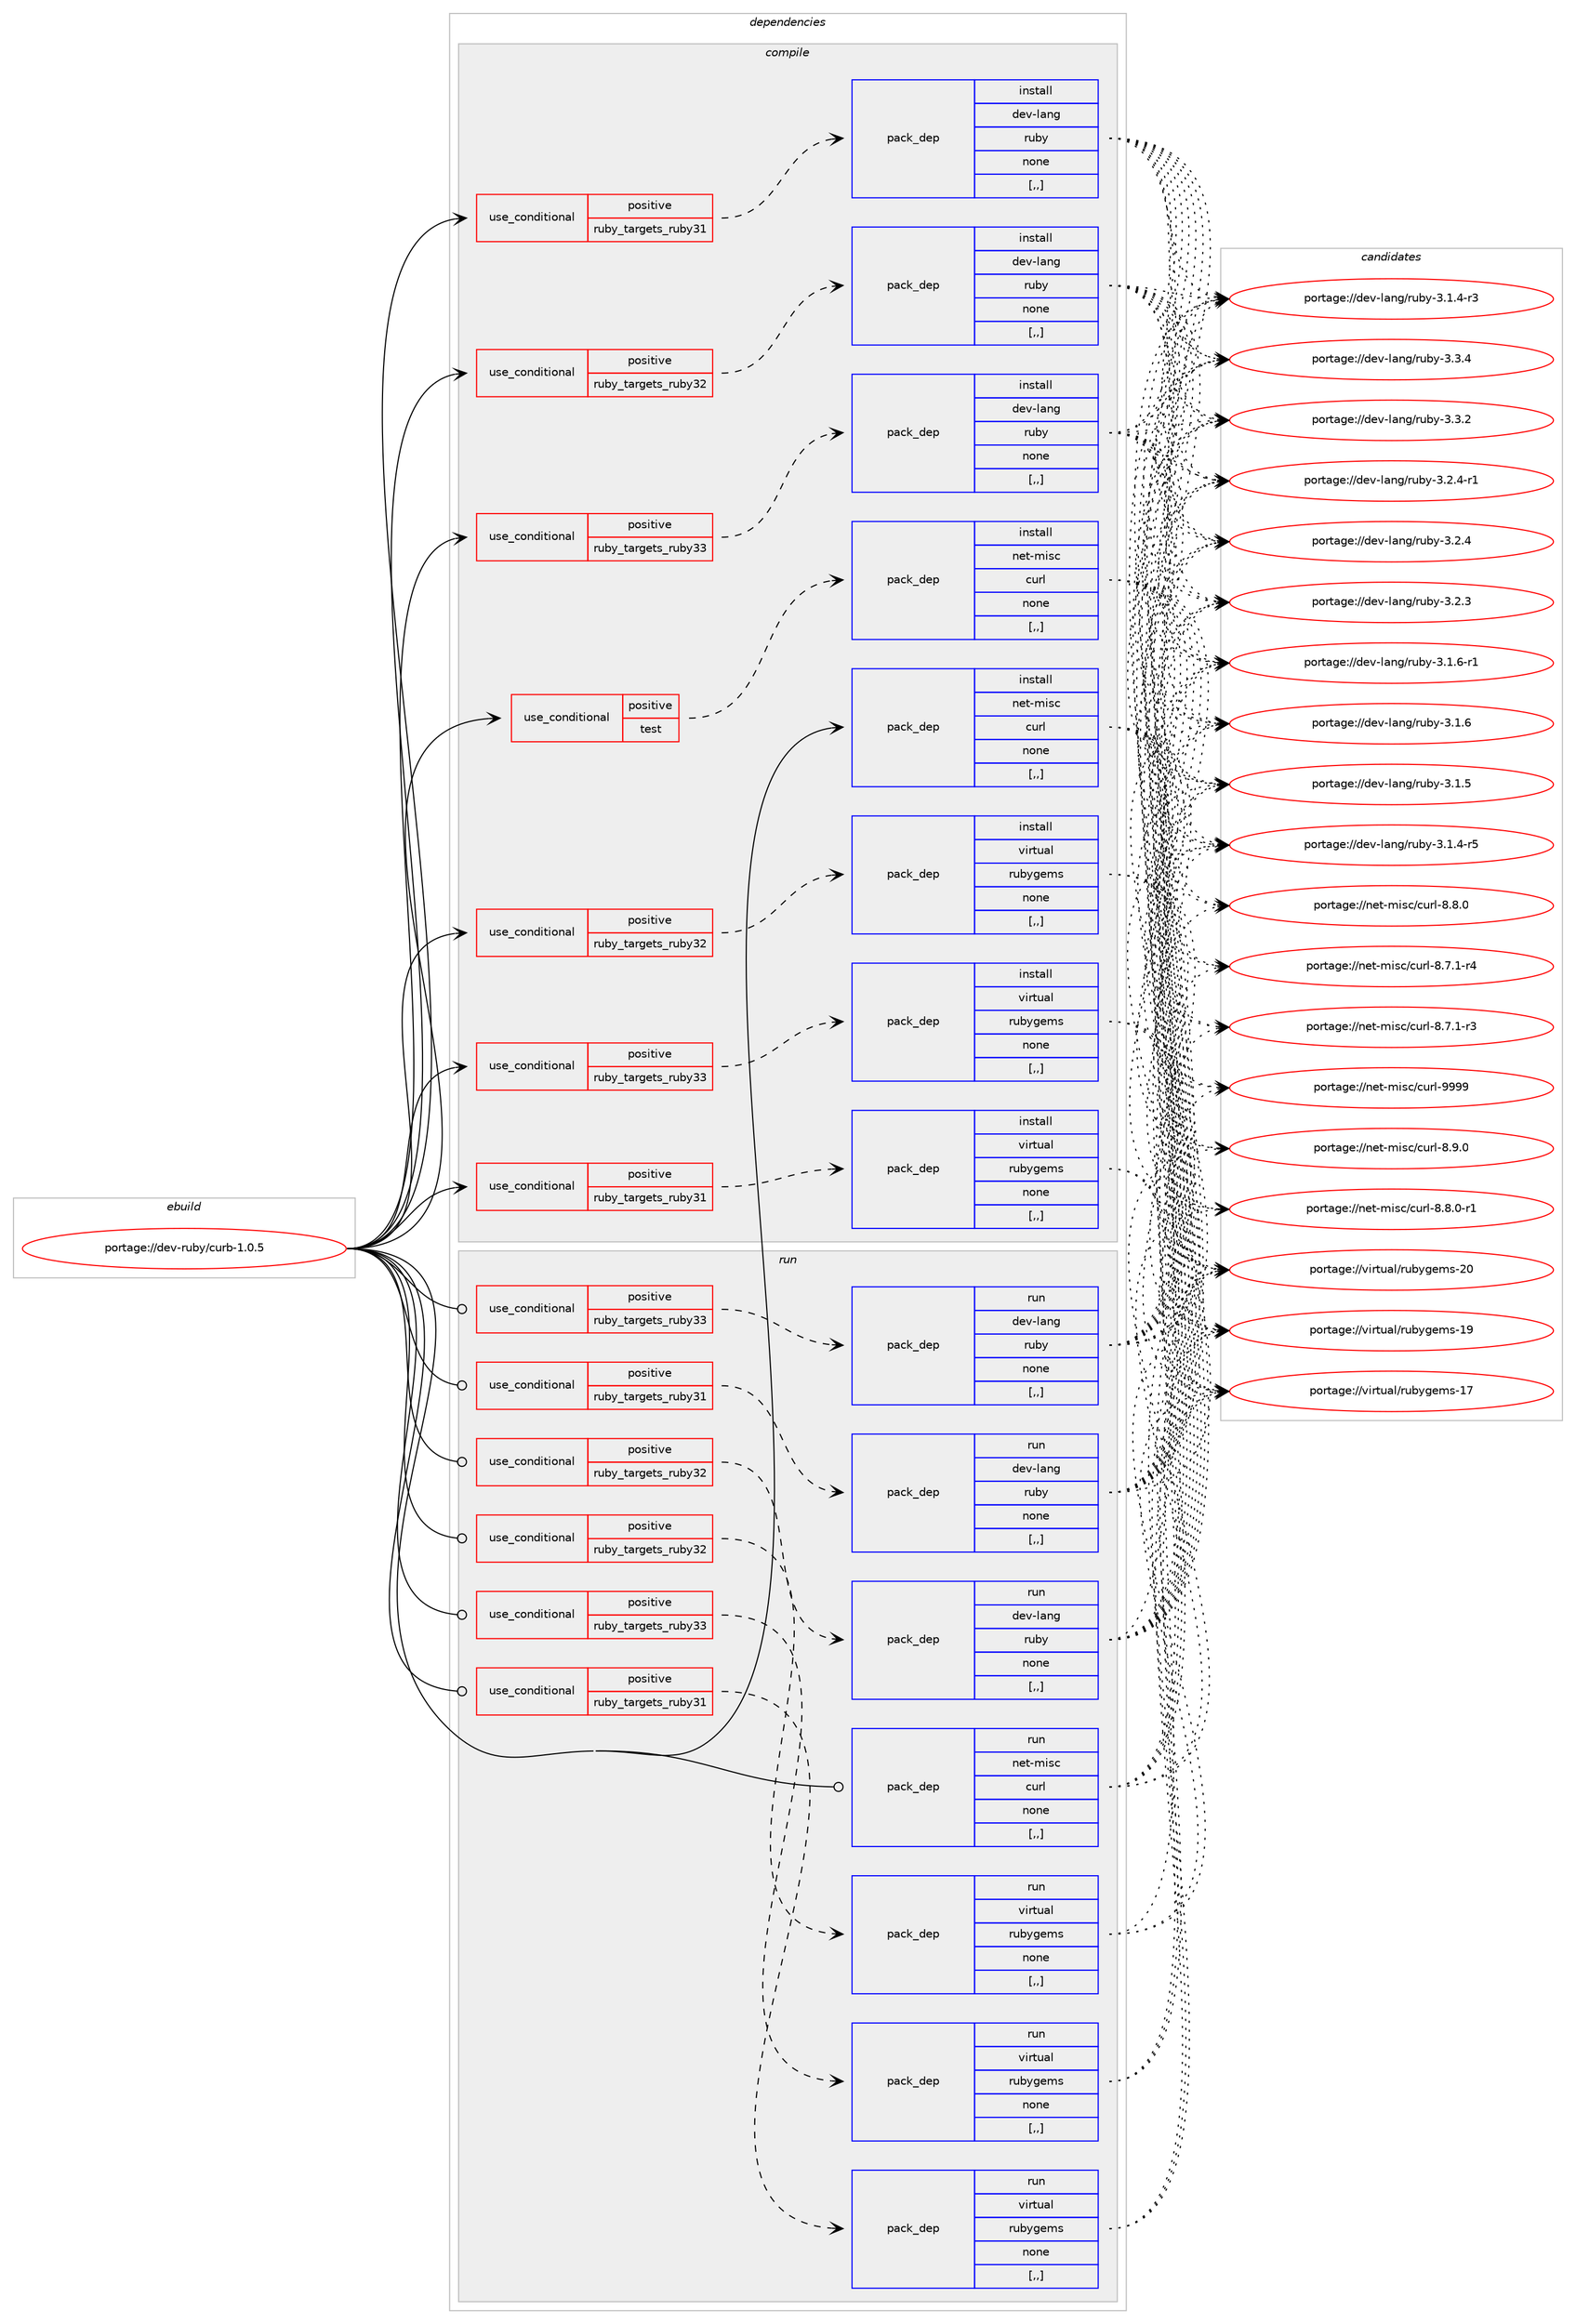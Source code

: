 digraph prolog {

# *************
# Graph options
# *************

newrank=true;
concentrate=true;
compound=true;
graph [rankdir=LR,fontname=Helvetica,fontsize=10,ranksep=1.5];#, ranksep=2.5, nodesep=0.2];
edge  [arrowhead=vee];
node  [fontname=Helvetica,fontsize=10];

# **********
# The ebuild
# **********

subgraph cluster_leftcol {
color=gray;
label=<<i>ebuild</i>>;
id [label="portage://dev-ruby/curb-1.0.5", color=red, width=4, href="../dev-ruby/curb-1.0.5.svg"];
}

# ****************
# The dependencies
# ****************

subgraph cluster_midcol {
color=gray;
label=<<i>dependencies</i>>;
subgraph cluster_compile {
fillcolor="#eeeeee";
style=filled;
label=<<i>compile</i>>;
subgraph cond46595 {
dependency181401 [label=<<TABLE BORDER="0" CELLBORDER="1" CELLSPACING="0" CELLPADDING="4"><TR><TD ROWSPAN="3" CELLPADDING="10">use_conditional</TD></TR><TR><TD>positive</TD></TR><TR><TD>ruby_targets_ruby31</TD></TR></TABLE>>, shape=none, color=red];
subgraph pack133509 {
dependency181402 [label=<<TABLE BORDER="0" CELLBORDER="1" CELLSPACING="0" CELLPADDING="4" WIDTH="220"><TR><TD ROWSPAN="6" CELLPADDING="30">pack_dep</TD></TR><TR><TD WIDTH="110">install</TD></TR><TR><TD>dev-lang</TD></TR><TR><TD>ruby</TD></TR><TR><TD>none</TD></TR><TR><TD>[,,]</TD></TR></TABLE>>, shape=none, color=blue];
}
dependency181401:e -> dependency181402:w [weight=20,style="dashed",arrowhead="vee"];
}
id:e -> dependency181401:w [weight=20,style="solid",arrowhead="vee"];
subgraph cond46596 {
dependency181403 [label=<<TABLE BORDER="0" CELLBORDER="1" CELLSPACING="0" CELLPADDING="4"><TR><TD ROWSPAN="3" CELLPADDING="10">use_conditional</TD></TR><TR><TD>positive</TD></TR><TR><TD>ruby_targets_ruby31</TD></TR></TABLE>>, shape=none, color=red];
subgraph pack133510 {
dependency181404 [label=<<TABLE BORDER="0" CELLBORDER="1" CELLSPACING="0" CELLPADDING="4" WIDTH="220"><TR><TD ROWSPAN="6" CELLPADDING="30">pack_dep</TD></TR><TR><TD WIDTH="110">install</TD></TR><TR><TD>virtual</TD></TR><TR><TD>rubygems</TD></TR><TR><TD>none</TD></TR><TR><TD>[,,]</TD></TR></TABLE>>, shape=none, color=blue];
}
dependency181403:e -> dependency181404:w [weight=20,style="dashed",arrowhead="vee"];
}
id:e -> dependency181403:w [weight=20,style="solid",arrowhead="vee"];
subgraph cond46597 {
dependency181405 [label=<<TABLE BORDER="0" CELLBORDER="1" CELLSPACING="0" CELLPADDING="4"><TR><TD ROWSPAN="3" CELLPADDING="10">use_conditional</TD></TR><TR><TD>positive</TD></TR><TR><TD>ruby_targets_ruby32</TD></TR></TABLE>>, shape=none, color=red];
subgraph pack133511 {
dependency181406 [label=<<TABLE BORDER="0" CELLBORDER="1" CELLSPACING="0" CELLPADDING="4" WIDTH="220"><TR><TD ROWSPAN="6" CELLPADDING="30">pack_dep</TD></TR><TR><TD WIDTH="110">install</TD></TR><TR><TD>dev-lang</TD></TR><TR><TD>ruby</TD></TR><TR><TD>none</TD></TR><TR><TD>[,,]</TD></TR></TABLE>>, shape=none, color=blue];
}
dependency181405:e -> dependency181406:w [weight=20,style="dashed",arrowhead="vee"];
}
id:e -> dependency181405:w [weight=20,style="solid",arrowhead="vee"];
subgraph cond46598 {
dependency181407 [label=<<TABLE BORDER="0" CELLBORDER="1" CELLSPACING="0" CELLPADDING="4"><TR><TD ROWSPAN="3" CELLPADDING="10">use_conditional</TD></TR><TR><TD>positive</TD></TR><TR><TD>ruby_targets_ruby32</TD></TR></TABLE>>, shape=none, color=red];
subgraph pack133512 {
dependency181408 [label=<<TABLE BORDER="0" CELLBORDER="1" CELLSPACING="0" CELLPADDING="4" WIDTH="220"><TR><TD ROWSPAN="6" CELLPADDING="30">pack_dep</TD></TR><TR><TD WIDTH="110">install</TD></TR><TR><TD>virtual</TD></TR><TR><TD>rubygems</TD></TR><TR><TD>none</TD></TR><TR><TD>[,,]</TD></TR></TABLE>>, shape=none, color=blue];
}
dependency181407:e -> dependency181408:w [weight=20,style="dashed",arrowhead="vee"];
}
id:e -> dependency181407:w [weight=20,style="solid",arrowhead="vee"];
subgraph cond46599 {
dependency181409 [label=<<TABLE BORDER="0" CELLBORDER="1" CELLSPACING="0" CELLPADDING="4"><TR><TD ROWSPAN="3" CELLPADDING="10">use_conditional</TD></TR><TR><TD>positive</TD></TR><TR><TD>ruby_targets_ruby33</TD></TR></TABLE>>, shape=none, color=red];
subgraph pack133513 {
dependency181410 [label=<<TABLE BORDER="0" CELLBORDER="1" CELLSPACING="0" CELLPADDING="4" WIDTH="220"><TR><TD ROWSPAN="6" CELLPADDING="30">pack_dep</TD></TR><TR><TD WIDTH="110">install</TD></TR><TR><TD>dev-lang</TD></TR><TR><TD>ruby</TD></TR><TR><TD>none</TD></TR><TR><TD>[,,]</TD></TR></TABLE>>, shape=none, color=blue];
}
dependency181409:e -> dependency181410:w [weight=20,style="dashed",arrowhead="vee"];
}
id:e -> dependency181409:w [weight=20,style="solid",arrowhead="vee"];
subgraph cond46600 {
dependency181411 [label=<<TABLE BORDER="0" CELLBORDER="1" CELLSPACING="0" CELLPADDING="4"><TR><TD ROWSPAN="3" CELLPADDING="10">use_conditional</TD></TR><TR><TD>positive</TD></TR><TR><TD>ruby_targets_ruby33</TD></TR></TABLE>>, shape=none, color=red];
subgraph pack133514 {
dependency181412 [label=<<TABLE BORDER="0" CELLBORDER="1" CELLSPACING="0" CELLPADDING="4" WIDTH="220"><TR><TD ROWSPAN="6" CELLPADDING="30">pack_dep</TD></TR><TR><TD WIDTH="110">install</TD></TR><TR><TD>virtual</TD></TR><TR><TD>rubygems</TD></TR><TR><TD>none</TD></TR><TR><TD>[,,]</TD></TR></TABLE>>, shape=none, color=blue];
}
dependency181411:e -> dependency181412:w [weight=20,style="dashed",arrowhead="vee"];
}
id:e -> dependency181411:w [weight=20,style="solid",arrowhead="vee"];
subgraph cond46601 {
dependency181413 [label=<<TABLE BORDER="0" CELLBORDER="1" CELLSPACING="0" CELLPADDING="4"><TR><TD ROWSPAN="3" CELLPADDING="10">use_conditional</TD></TR><TR><TD>positive</TD></TR><TR><TD>test</TD></TR></TABLE>>, shape=none, color=red];
subgraph pack133515 {
dependency181414 [label=<<TABLE BORDER="0" CELLBORDER="1" CELLSPACING="0" CELLPADDING="4" WIDTH="220"><TR><TD ROWSPAN="6" CELLPADDING="30">pack_dep</TD></TR><TR><TD WIDTH="110">install</TD></TR><TR><TD>net-misc</TD></TR><TR><TD>curl</TD></TR><TR><TD>none</TD></TR><TR><TD>[,,]</TD></TR></TABLE>>, shape=none, color=blue];
}
dependency181413:e -> dependency181414:w [weight=20,style="dashed",arrowhead="vee"];
}
id:e -> dependency181413:w [weight=20,style="solid",arrowhead="vee"];
subgraph pack133516 {
dependency181415 [label=<<TABLE BORDER="0" CELLBORDER="1" CELLSPACING="0" CELLPADDING="4" WIDTH="220"><TR><TD ROWSPAN="6" CELLPADDING="30">pack_dep</TD></TR><TR><TD WIDTH="110">install</TD></TR><TR><TD>net-misc</TD></TR><TR><TD>curl</TD></TR><TR><TD>none</TD></TR><TR><TD>[,,]</TD></TR></TABLE>>, shape=none, color=blue];
}
id:e -> dependency181415:w [weight=20,style="solid",arrowhead="vee"];
}
subgraph cluster_compileandrun {
fillcolor="#eeeeee";
style=filled;
label=<<i>compile and run</i>>;
}
subgraph cluster_run {
fillcolor="#eeeeee";
style=filled;
label=<<i>run</i>>;
subgraph cond46602 {
dependency181416 [label=<<TABLE BORDER="0" CELLBORDER="1" CELLSPACING="0" CELLPADDING="4"><TR><TD ROWSPAN="3" CELLPADDING="10">use_conditional</TD></TR><TR><TD>positive</TD></TR><TR><TD>ruby_targets_ruby31</TD></TR></TABLE>>, shape=none, color=red];
subgraph pack133517 {
dependency181417 [label=<<TABLE BORDER="0" CELLBORDER="1" CELLSPACING="0" CELLPADDING="4" WIDTH="220"><TR><TD ROWSPAN="6" CELLPADDING="30">pack_dep</TD></TR><TR><TD WIDTH="110">run</TD></TR><TR><TD>dev-lang</TD></TR><TR><TD>ruby</TD></TR><TR><TD>none</TD></TR><TR><TD>[,,]</TD></TR></TABLE>>, shape=none, color=blue];
}
dependency181416:e -> dependency181417:w [weight=20,style="dashed",arrowhead="vee"];
}
id:e -> dependency181416:w [weight=20,style="solid",arrowhead="odot"];
subgraph cond46603 {
dependency181418 [label=<<TABLE BORDER="0" CELLBORDER="1" CELLSPACING="0" CELLPADDING="4"><TR><TD ROWSPAN="3" CELLPADDING="10">use_conditional</TD></TR><TR><TD>positive</TD></TR><TR><TD>ruby_targets_ruby31</TD></TR></TABLE>>, shape=none, color=red];
subgraph pack133518 {
dependency181419 [label=<<TABLE BORDER="0" CELLBORDER="1" CELLSPACING="0" CELLPADDING="4" WIDTH="220"><TR><TD ROWSPAN="6" CELLPADDING="30">pack_dep</TD></TR><TR><TD WIDTH="110">run</TD></TR><TR><TD>virtual</TD></TR><TR><TD>rubygems</TD></TR><TR><TD>none</TD></TR><TR><TD>[,,]</TD></TR></TABLE>>, shape=none, color=blue];
}
dependency181418:e -> dependency181419:w [weight=20,style="dashed",arrowhead="vee"];
}
id:e -> dependency181418:w [weight=20,style="solid",arrowhead="odot"];
subgraph cond46604 {
dependency181420 [label=<<TABLE BORDER="0" CELLBORDER="1" CELLSPACING="0" CELLPADDING="4"><TR><TD ROWSPAN="3" CELLPADDING="10">use_conditional</TD></TR><TR><TD>positive</TD></TR><TR><TD>ruby_targets_ruby32</TD></TR></TABLE>>, shape=none, color=red];
subgraph pack133519 {
dependency181421 [label=<<TABLE BORDER="0" CELLBORDER="1" CELLSPACING="0" CELLPADDING="4" WIDTH="220"><TR><TD ROWSPAN="6" CELLPADDING="30">pack_dep</TD></TR><TR><TD WIDTH="110">run</TD></TR><TR><TD>dev-lang</TD></TR><TR><TD>ruby</TD></TR><TR><TD>none</TD></TR><TR><TD>[,,]</TD></TR></TABLE>>, shape=none, color=blue];
}
dependency181420:e -> dependency181421:w [weight=20,style="dashed",arrowhead="vee"];
}
id:e -> dependency181420:w [weight=20,style="solid",arrowhead="odot"];
subgraph cond46605 {
dependency181422 [label=<<TABLE BORDER="0" CELLBORDER="1" CELLSPACING="0" CELLPADDING="4"><TR><TD ROWSPAN="3" CELLPADDING="10">use_conditional</TD></TR><TR><TD>positive</TD></TR><TR><TD>ruby_targets_ruby32</TD></TR></TABLE>>, shape=none, color=red];
subgraph pack133520 {
dependency181423 [label=<<TABLE BORDER="0" CELLBORDER="1" CELLSPACING="0" CELLPADDING="4" WIDTH="220"><TR><TD ROWSPAN="6" CELLPADDING="30">pack_dep</TD></TR><TR><TD WIDTH="110">run</TD></TR><TR><TD>virtual</TD></TR><TR><TD>rubygems</TD></TR><TR><TD>none</TD></TR><TR><TD>[,,]</TD></TR></TABLE>>, shape=none, color=blue];
}
dependency181422:e -> dependency181423:w [weight=20,style="dashed",arrowhead="vee"];
}
id:e -> dependency181422:w [weight=20,style="solid",arrowhead="odot"];
subgraph cond46606 {
dependency181424 [label=<<TABLE BORDER="0" CELLBORDER="1" CELLSPACING="0" CELLPADDING="4"><TR><TD ROWSPAN="3" CELLPADDING="10">use_conditional</TD></TR><TR><TD>positive</TD></TR><TR><TD>ruby_targets_ruby33</TD></TR></TABLE>>, shape=none, color=red];
subgraph pack133521 {
dependency181425 [label=<<TABLE BORDER="0" CELLBORDER="1" CELLSPACING="0" CELLPADDING="4" WIDTH="220"><TR><TD ROWSPAN="6" CELLPADDING="30">pack_dep</TD></TR><TR><TD WIDTH="110">run</TD></TR><TR><TD>dev-lang</TD></TR><TR><TD>ruby</TD></TR><TR><TD>none</TD></TR><TR><TD>[,,]</TD></TR></TABLE>>, shape=none, color=blue];
}
dependency181424:e -> dependency181425:w [weight=20,style="dashed",arrowhead="vee"];
}
id:e -> dependency181424:w [weight=20,style="solid",arrowhead="odot"];
subgraph cond46607 {
dependency181426 [label=<<TABLE BORDER="0" CELLBORDER="1" CELLSPACING="0" CELLPADDING="4"><TR><TD ROWSPAN="3" CELLPADDING="10">use_conditional</TD></TR><TR><TD>positive</TD></TR><TR><TD>ruby_targets_ruby33</TD></TR></TABLE>>, shape=none, color=red];
subgraph pack133522 {
dependency181427 [label=<<TABLE BORDER="0" CELLBORDER="1" CELLSPACING="0" CELLPADDING="4" WIDTH="220"><TR><TD ROWSPAN="6" CELLPADDING="30">pack_dep</TD></TR><TR><TD WIDTH="110">run</TD></TR><TR><TD>virtual</TD></TR><TR><TD>rubygems</TD></TR><TR><TD>none</TD></TR><TR><TD>[,,]</TD></TR></TABLE>>, shape=none, color=blue];
}
dependency181426:e -> dependency181427:w [weight=20,style="dashed",arrowhead="vee"];
}
id:e -> dependency181426:w [weight=20,style="solid",arrowhead="odot"];
subgraph pack133523 {
dependency181428 [label=<<TABLE BORDER="0" CELLBORDER="1" CELLSPACING="0" CELLPADDING="4" WIDTH="220"><TR><TD ROWSPAN="6" CELLPADDING="30">pack_dep</TD></TR><TR><TD WIDTH="110">run</TD></TR><TR><TD>net-misc</TD></TR><TR><TD>curl</TD></TR><TR><TD>none</TD></TR><TR><TD>[,,]</TD></TR></TABLE>>, shape=none, color=blue];
}
id:e -> dependency181428:w [weight=20,style="solid",arrowhead="odot"];
}
}

# **************
# The candidates
# **************

subgraph cluster_choices {
rank=same;
color=gray;
label=<<i>candidates</i>>;

subgraph choice133509 {
color=black;
nodesep=1;
choice10010111845108971101034711411798121455146514652 [label="portage://dev-lang/ruby-3.3.4", color=red, width=4,href="../dev-lang/ruby-3.3.4.svg"];
choice10010111845108971101034711411798121455146514650 [label="portage://dev-lang/ruby-3.3.2", color=red, width=4,href="../dev-lang/ruby-3.3.2.svg"];
choice100101118451089711010347114117981214551465046524511449 [label="portage://dev-lang/ruby-3.2.4-r1", color=red, width=4,href="../dev-lang/ruby-3.2.4-r1.svg"];
choice10010111845108971101034711411798121455146504652 [label="portage://dev-lang/ruby-3.2.4", color=red, width=4,href="../dev-lang/ruby-3.2.4.svg"];
choice10010111845108971101034711411798121455146504651 [label="portage://dev-lang/ruby-3.2.3", color=red, width=4,href="../dev-lang/ruby-3.2.3.svg"];
choice100101118451089711010347114117981214551464946544511449 [label="portage://dev-lang/ruby-3.1.6-r1", color=red, width=4,href="../dev-lang/ruby-3.1.6-r1.svg"];
choice10010111845108971101034711411798121455146494654 [label="portage://dev-lang/ruby-3.1.6", color=red, width=4,href="../dev-lang/ruby-3.1.6.svg"];
choice10010111845108971101034711411798121455146494653 [label="portage://dev-lang/ruby-3.1.5", color=red, width=4,href="../dev-lang/ruby-3.1.5.svg"];
choice100101118451089711010347114117981214551464946524511453 [label="portage://dev-lang/ruby-3.1.4-r5", color=red, width=4,href="../dev-lang/ruby-3.1.4-r5.svg"];
choice100101118451089711010347114117981214551464946524511451 [label="portage://dev-lang/ruby-3.1.4-r3", color=red, width=4,href="../dev-lang/ruby-3.1.4-r3.svg"];
dependency181402:e -> choice10010111845108971101034711411798121455146514652:w [style=dotted,weight="100"];
dependency181402:e -> choice10010111845108971101034711411798121455146514650:w [style=dotted,weight="100"];
dependency181402:e -> choice100101118451089711010347114117981214551465046524511449:w [style=dotted,weight="100"];
dependency181402:e -> choice10010111845108971101034711411798121455146504652:w [style=dotted,weight="100"];
dependency181402:e -> choice10010111845108971101034711411798121455146504651:w [style=dotted,weight="100"];
dependency181402:e -> choice100101118451089711010347114117981214551464946544511449:w [style=dotted,weight="100"];
dependency181402:e -> choice10010111845108971101034711411798121455146494654:w [style=dotted,weight="100"];
dependency181402:e -> choice10010111845108971101034711411798121455146494653:w [style=dotted,weight="100"];
dependency181402:e -> choice100101118451089711010347114117981214551464946524511453:w [style=dotted,weight="100"];
dependency181402:e -> choice100101118451089711010347114117981214551464946524511451:w [style=dotted,weight="100"];
}
subgraph choice133510 {
color=black;
nodesep=1;
choice118105114116117971084711411798121103101109115455048 [label="portage://virtual/rubygems-20", color=red, width=4,href="../virtual/rubygems-20.svg"];
choice118105114116117971084711411798121103101109115454957 [label="portage://virtual/rubygems-19", color=red, width=4,href="../virtual/rubygems-19.svg"];
choice118105114116117971084711411798121103101109115454955 [label="portage://virtual/rubygems-17", color=red, width=4,href="../virtual/rubygems-17.svg"];
dependency181404:e -> choice118105114116117971084711411798121103101109115455048:w [style=dotted,weight="100"];
dependency181404:e -> choice118105114116117971084711411798121103101109115454957:w [style=dotted,weight="100"];
dependency181404:e -> choice118105114116117971084711411798121103101109115454955:w [style=dotted,weight="100"];
}
subgraph choice133511 {
color=black;
nodesep=1;
choice10010111845108971101034711411798121455146514652 [label="portage://dev-lang/ruby-3.3.4", color=red, width=4,href="../dev-lang/ruby-3.3.4.svg"];
choice10010111845108971101034711411798121455146514650 [label="portage://dev-lang/ruby-3.3.2", color=red, width=4,href="../dev-lang/ruby-3.3.2.svg"];
choice100101118451089711010347114117981214551465046524511449 [label="portage://dev-lang/ruby-3.2.4-r1", color=red, width=4,href="../dev-lang/ruby-3.2.4-r1.svg"];
choice10010111845108971101034711411798121455146504652 [label="portage://dev-lang/ruby-3.2.4", color=red, width=4,href="../dev-lang/ruby-3.2.4.svg"];
choice10010111845108971101034711411798121455146504651 [label="portage://dev-lang/ruby-3.2.3", color=red, width=4,href="../dev-lang/ruby-3.2.3.svg"];
choice100101118451089711010347114117981214551464946544511449 [label="portage://dev-lang/ruby-3.1.6-r1", color=red, width=4,href="../dev-lang/ruby-3.1.6-r1.svg"];
choice10010111845108971101034711411798121455146494654 [label="portage://dev-lang/ruby-3.1.6", color=red, width=4,href="../dev-lang/ruby-3.1.6.svg"];
choice10010111845108971101034711411798121455146494653 [label="portage://dev-lang/ruby-3.1.5", color=red, width=4,href="../dev-lang/ruby-3.1.5.svg"];
choice100101118451089711010347114117981214551464946524511453 [label="portage://dev-lang/ruby-3.1.4-r5", color=red, width=4,href="../dev-lang/ruby-3.1.4-r5.svg"];
choice100101118451089711010347114117981214551464946524511451 [label="portage://dev-lang/ruby-3.1.4-r3", color=red, width=4,href="../dev-lang/ruby-3.1.4-r3.svg"];
dependency181406:e -> choice10010111845108971101034711411798121455146514652:w [style=dotted,weight="100"];
dependency181406:e -> choice10010111845108971101034711411798121455146514650:w [style=dotted,weight="100"];
dependency181406:e -> choice100101118451089711010347114117981214551465046524511449:w [style=dotted,weight="100"];
dependency181406:e -> choice10010111845108971101034711411798121455146504652:w [style=dotted,weight="100"];
dependency181406:e -> choice10010111845108971101034711411798121455146504651:w [style=dotted,weight="100"];
dependency181406:e -> choice100101118451089711010347114117981214551464946544511449:w [style=dotted,weight="100"];
dependency181406:e -> choice10010111845108971101034711411798121455146494654:w [style=dotted,weight="100"];
dependency181406:e -> choice10010111845108971101034711411798121455146494653:w [style=dotted,weight="100"];
dependency181406:e -> choice100101118451089711010347114117981214551464946524511453:w [style=dotted,weight="100"];
dependency181406:e -> choice100101118451089711010347114117981214551464946524511451:w [style=dotted,weight="100"];
}
subgraph choice133512 {
color=black;
nodesep=1;
choice118105114116117971084711411798121103101109115455048 [label="portage://virtual/rubygems-20", color=red, width=4,href="../virtual/rubygems-20.svg"];
choice118105114116117971084711411798121103101109115454957 [label="portage://virtual/rubygems-19", color=red, width=4,href="../virtual/rubygems-19.svg"];
choice118105114116117971084711411798121103101109115454955 [label="portage://virtual/rubygems-17", color=red, width=4,href="../virtual/rubygems-17.svg"];
dependency181408:e -> choice118105114116117971084711411798121103101109115455048:w [style=dotted,weight="100"];
dependency181408:e -> choice118105114116117971084711411798121103101109115454957:w [style=dotted,weight="100"];
dependency181408:e -> choice118105114116117971084711411798121103101109115454955:w [style=dotted,weight="100"];
}
subgraph choice133513 {
color=black;
nodesep=1;
choice10010111845108971101034711411798121455146514652 [label="portage://dev-lang/ruby-3.3.4", color=red, width=4,href="../dev-lang/ruby-3.3.4.svg"];
choice10010111845108971101034711411798121455146514650 [label="portage://dev-lang/ruby-3.3.2", color=red, width=4,href="../dev-lang/ruby-3.3.2.svg"];
choice100101118451089711010347114117981214551465046524511449 [label="portage://dev-lang/ruby-3.2.4-r1", color=red, width=4,href="../dev-lang/ruby-3.2.4-r1.svg"];
choice10010111845108971101034711411798121455146504652 [label="portage://dev-lang/ruby-3.2.4", color=red, width=4,href="../dev-lang/ruby-3.2.4.svg"];
choice10010111845108971101034711411798121455146504651 [label="portage://dev-lang/ruby-3.2.3", color=red, width=4,href="../dev-lang/ruby-3.2.3.svg"];
choice100101118451089711010347114117981214551464946544511449 [label="portage://dev-lang/ruby-3.1.6-r1", color=red, width=4,href="../dev-lang/ruby-3.1.6-r1.svg"];
choice10010111845108971101034711411798121455146494654 [label="portage://dev-lang/ruby-3.1.6", color=red, width=4,href="../dev-lang/ruby-3.1.6.svg"];
choice10010111845108971101034711411798121455146494653 [label="portage://dev-lang/ruby-3.1.5", color=red, width=4,href="../dev-lang/ruby-3.1.5.svg"];
choice100101118451089711010347114117981214551464946524511453 [label="portage://dev-lang/ruby-3.1.4-r5", color=red, width=4,href="../dev-lang/ruby-3.1.4-r5.svg"];
choice100101118451089711010347114117981214551464946524511451 [label="portage://dev-lang/ruby-3.1.4-r3", color=red, width=4,href="../dev-lang/ruby-3.1.4-r3.svg"];
dependency181410:e -> choice10010111845108971101034711411798121455146514652:w [style=dotted,weight="100"];
dependency181410:e -> choice10010111845108971101034711411798121455146514650:w [style=dotted,weight="100"];
dependency181410:e -> choice100101118451089711010347114117981214551465046524511449:w [style=dotted,weight="100"];
dependency181410:e -> choice10010111845108971101034711411798121455146504652:w [style=dotted,weight="100"];
dependency181410:e -> choice10010111845108971101034711411798121455146504651:w [style=dotted,weight="100"];
dependency181410:e -> choice100101118451089711010347114117981214551464946544511449:w [style=dotted,weight="100"];
dependency181410:e -> choice10010111845108971101034711411798121455146494654:w [style=dotted,weight="100"];
dependency181410:e -> choice10010111845108971101034711411798121455146494653:w [style=dotted,weight="100"];
dependency181410:e -> choice100101118451089711010347114117981214551464946524511453:w [style=dotted,weight="100"];
dependency181410:e -> choice100101118451089711010347114117981214551464946524511451:w [style=dotted,weight="100"];
}
subgraph choice133514 {
color=black;
nodesep=1;
choice118105114116117971084711411798121103101109115455048 [label="portage://virtual/rubygems-20", color=red, width=4,href="../virtual/rubygems-20.svg"];
choice118105114116117971084711411798121103101109115454957 [label="portage://virtual/rubygems-19", color=red, width=4,href="../virtual/rubygems-19.svg"];
choice118105114116117971084711411798121103101109115454955 [label="portage://virtual/rubygems-17", color=red, width=4,href="../virtual/rubygems-17.svg"];
dependency181412:e -> choice118105114116117971084711411798121103101109115455048:w [style=dotted,weight="100"];
dependency181412:e -> choice118105114116117971084711411798121103101109115454957:w [style=dotted,weight="100"];
dependency181412:e -> choice118105114116117971084711411798121103101109115454955:w [style=dotted,weight="100"];
}
subgraph choice133515 {
color=black;
nodesep=1;
choice110101116451091051159947991171141084557575757 [label="portage://net-misc/curl-9999", color=red, width=4,href="../net-misc/curl-9999.svg"];
choice11010111645109105115994799117114108455646574648 [label="portage://net-misc/curl-8.9.0", color=red, width=4,href="../net-misc/curl-8.9.0.svg"];
choice110101116451091051159947991171141084556465646484511449 [label="portage://net-misc/curl-8.8.0-r1", color=red, width=4,href="../net-misc/curl-8.8.0-r1.svg"];
choice11010111645109105115994799117114108455646564648 [label="portage://net-misc/curl-8.8.0", color=red, width=4,href="../net-misc/curl-8.8.0.svg"];
choice110101116451091051159947991171141084556465546494511452 [label="portage://net-misc/curl-8.7.1-r4", color=red, width=4,href="../net-misc/curl-8.7.1-r4.svg"];
choice110101116451091051159947991171141084556465546494511451 [label="portage://net-misc/curl-8.7.1-r3", color=red, width=4,href="../net-misc/curl-8.7.1-r3.svg"];
dependency181414:e -> choice110101116451091051159947991171141084557575757:w [style=dotted,weight="100"];
dependency181414:e -> choice11010111645109105115994799117114108455646574648:w [style=dotted,weight="100"];
dependency181414:e -> choice110101116451091051159947991171141084556465646484511449:w [style=dotted,weight="100"];
dependency181414:e -> choice11010111645109105115994799117114108455646564648:w [style=dotted,weight="100"];
dependency181414:e -> choice110101116451091051159947991171141084556465546494511452:w [style=dotted,weight="100"];
dependency181414:e -> choice110101116451091051159947991171141084556465546494511451:w [style=dotted,weight="100"];
}
subgraph choice133516 {
color=black;
nodesep=1;
choice110101116451091051159947991171141084557575757 [label="portage://net-misc/curl-9999", color=red, width=4,href="../net-misc/curl-9999.svg"];
choice11010111645109105115994799117114108455646574648 [label="portage://net-misc/curl-8.9.0", color=red, width=4,href="../net-misc/curl-8.9.0.svg"];
choice110101116451091051159947991171141084556465646484511449 [label="portage://net-misc/curl-8.8.0-r1", color=red, width=4,href="../net-misc/curl-8.8.0-r1.svg"];
choice11010111645109105115994799117114108455646564648 [label="portage://net-misc/curl-8.8.0", color=red, width=4,href="../net-misc/curl-8.8.0.svg"];
choice110101116451091051159947991171141084556465546494511452 [label="portage://net-misc/curl-8.7.1-r4", color=red, width=4,href="../net-misc/curl-8.7.1-r4.svg"];
choice110101116451091051159947991171141084556465546494511451 [label="portage://net-misc/curl-8.7.1-r3", color=red, width=4,href="../net-misc/curl-8.7.1-r3.svg"];
dependency181415:e -> choice110101116451091051159947991171141084557575757:w [style=dotted,weight="100"];
dependency181415:e -> choice11010111645109105115994799117114108455646574648:w [style=dotted,weight="100"];
dependency181415:e -> choice110101116451091051159947991171141084556465646484511449:w [style=dotted,weight="100"];
dependency181415:e -> choice11010111645109105115994799117114108455646564648:w [style=dotted,weight="100"];
dependency181415:e -> choice110101116451091051159947991171141084556465546494511452:w [style=dotted,weight="100"];
dependency181415:e -> choice110101116451091051159947991171141084556465546494511451:w [style=dotted,weight="100"];
}
subgraph choice133517 {
color=black;
nodesep=1;
choice10010111845108971101034711411798121455146514652 [label="portage://dev-lang/ruby-3.3.4", color=red, width=4,href="../dev-lang/ruby-3.3.4.svg"];
choice10010111845108971101034711411798121455146514650 [label="portage://dev-lang/ruby-3.3.2", color=red, width=4,href="../dev-lang/ruby-3.3.2.svg"];
choice100101118451089711010347114117981214551465046524511449 [label="portage://dev-lang/ruby-3.2.4-r1", color=red, width=4,href="../dev-lang/ruby-3.2.4-r1.svg"];
choice10010111845108971101034711411798121455146504652 [label="portage://dev-lang/ruby-3.2.4", color=red, width=4,href="../dev-lang/ruby-3.2.4.svg"];
choice10010111845108971101034711411798121455146504651 [label="portage://dev-lang/ruby-3.2.3", color=red, width=4,href="../dev-lang/ruby-3.2.3.svg"];
choice100101118451089711010347114117981214551464946544511449 [label="portage://dev-lang/ruby-3.1.6-r1", color=red, width=4,href="../dev-lang/ruby-3.1.6-r1.svg"];
choice10010111845108971101034711411798121455146494654 [label="portage://dev-lang/ruby-3.1.6", color=red, width=4,href="../dev-lang/ruby-3.1.6.svg"];
choice10010111845108971101034711411798121455146494653 [label="portage://dev-lang/ruby-3.1.5", color=red, width=4,href="../dev-lang/ruby-3.1.5.svg"];
choice100101118451089711010347114117981214551464946524511453 [label="portage://dev-lang/ruby-3.1.4-r5", color=red, width=4,href="../dev-lang/ruby-3.1.4-r5.svg"];
choice100101118451089711010347114117981214551464946524511451 [label="portage://dev-lang/ruby-3.1.4-r3", color=red, width=4,href="../dev-lang/ruby-3.1.4-r3.svg"];
dependency181417:e -> choice10010111845108971101034711411798121455146514652:w [style=dotted,weight="100"];
dependency181417:e -> choice10010111845108971101034711411798121455146514650:w [style=dotted,weight="100"];
dependency181417:e -> choice100101118451089711010347114117981214551465046524511449:w [style=dotted,weight="100"];
dependency181417:e -> choice10010111845108971101034711411798121455146504652:w [style=dotted,weight="100"];
dependency181417:e -> choice10010111845108971101034711411798121455146504651:w [style=dotted,weight="100"];
dependency181417:e -> choice100101118451089711010347114117981214551464946544511449:w [style=dotted,weight="100"];
dependency181417:e -> choice10010111845108971101034711411798121455146494654:w [style=dotted,weight="100"];
dependency181417:e -> choice10010111845108971101034711411798121455146494653:w [style=dotted,weight="100"];
dependency181417:e -> choice100101118451089711010347114117981214551464946524511453:w [style=dotted,weight="100"];
dependency181417:e -> choice100101118451089711010347114117981214551464946524511451:w [style=dotted,weight="100"];
}
subgraph choice133518 {
color=black;
nodesep=1;
choice118105114116117971084711411798121103101109115455048 [label="portage://virtual/rubygems-20", color=red, width=4,href="../virtual/rubygems-20.svg"];
choice118105114116117971084711411798121103101109115454957 [label="portage://virtual/rubygems-19", color=red, width=4,href="../virtual/rubygems-19.svg"];
choice118105114116117971084711411798121103101109115454955 [label="portage://virtual/rubygems-17", color=red, width=4,href="../virtual/rubygems-17.svg"];
dependency181419:e -> choice118105114116117971084711411798121103101109115455048:w [style=dotted,weight="100"];
dependency181419:e -> choice118105114116117971084711411798121103101109115454957:w [style=dotted,weight="100"];
dependency181419:e -> choice118105114116117971084711411798121103101109115454955:w [style=dotted,weight="100"];
}
subgraph choice133519 {
color=black;
nodesep=1;
choice10010111845108971101034711411798121455146514652 [label="portage://dev-lang/ruby-3.3.4", color=red, width=4,href="../dev-lang/ruby-3.3.4.svg"];
choice10010111845108971101034711411798121455146514650 [label="portage://dev-lang/ruby-3.3.2", color=red, width=4,href="../dev-lang/ruby-3.3.2.svg"];
choice100101118451089711010347114117981214551465046524511449 [label="portage://dev-lang/ruby-3.2.4-r1", color=red, width=4,href="../dev-lang/ruby-3.2.4-r1.svg"];
choice10010111845108971101034711411798121455146504652 [label="portage://dev-lang/ruby-3.2.4", color=red, width=4,href="../dev-lang/ruby-3.2.4.svg"];
choice10010111845108971101034711411798121455146504651 [label="portage://dev-lang/ruby-3.2.3", color=red, width=4,href="../dev-lang/ruby-3.2.3.svg"];
choice100101118451089711010347114117981214551464946544511449 [label="portage://dev-lang/ruby-3.1.6-r1", color=red, width=4,href="../dev-lang/ruby-3.1.6-r1.svg"];
choice10010111845108971101034711411798121455146494654 [label="portage://dev-lang/ruby-3.1.6", color=red, width=4,href="../dev-lang/ruby-3.1.6.svg"];
choice10010111845108971101034711411798121455146494653 [label="portage://dev-lang/ruby-3.1.5", color=red, width=4,href="../dev-lang/ruby-3.1.5.svg"];
choice100101118451089711010347114117981214551464946524511453 [label="portage://dev-lang/ruby-3.1.4-r5", color=red, width=4,href="../dev-lang/ruby-3.1.4-r5.svg"];
choice100101118451089711010347114117981214551464946524511451 [label="portage://dev-lang/ruby-3.1.4-r3", color=red, width=4,href="../dev-lang/ruby-3.1.4-r3.svg"];
dependency181421:e -> choice10010111845108971101034711411798121455146514652:w [style=dotted,weight="100"];
dependency181421:e -> choice10010111845108971101034711411798121455146514650:w [style=dotted,weight="100"];
dependency181421:e -> choice100101118451089711010347114117981214551465046524511449:w [style=dotted,weight="100"];
dependency181421:e -> choice10010111845108971101034711411798121455146504652:w [style=dotted,weight="100"];
dependency181421:e -> choice10010111845108971101034711411798121455146504651:w [style=dotted,weight="100"];
dependency181421:e -> choice100101118451089711010347114117981214551464946544511449:w [style=dotted,weight="100"];
dependency181421:e -> choice10010111845108971101034711411798121455146494654:w [style=dotted,weight="100"];
dependency181421:e -> choice10010111845108971101034711411798121455146494653:w [style=dotted,weight="100"];
dependency181421:e -> choice100101118451089711010347114117981214551464946524511453:w [style=dotted,weight="100"];
dependency181421:e -> choice100101118451089711010347114117981214551464946524511451:w [style=dotted,weight="100"];
}
subgraph choice133520 {
color=black;
nodesep=1;
choice118105114116117971084711411798121103101109115455048 [label="portage://virtual/rubygems-20", color=red, width=4,href="../virtual/rubygems-20.svg"];
choice118105114116117971084711411798121103101109115454957 [label="portage://virtual/rubygems-19", color=red, width=4,href="../virtual/rubygems-19.svg"];
choice118105114116117971084711411798121103101109115454955 [label="portage://virtual/rubygems-17", color=red, width=4,href="../virtual/rubygems-17.svg"];
dependency181423:e -> choice118105114116117971084711411798121103101109115455048:w [style=dotted,weight="100"];
dependency181423:e -> choice118105114116117971084711411798121103101109115454957:w [style=dotted,weight="100"];
dependency181423:e -> choice118105114116117971084711411798121103101109115454955:w [style=dotted,weight="100"];
}
subgraph choice133521 {
color=black;
nodesep=1;
choice10010111845108971101034711411798121455146514652 [label="portage://dev-lang/ruby-3.3.4", color=red, width=4,href="../dev-lang/ruby-3.3.4.svg"];
choice10010111845108971101034711411798121455146514650 [label="portage://dev-lang/ruby-3.3.2", color=red, width=4,href="../dev-lang/ruby-3.3.2.svg"];
choice100101118451089711010347114117981214551465046524511449 [label="portage://dev-lang/ruby-3.2.4-r1", color=red, width=4,href="../dev-lang/ruby-3.2.4-r1.svg"];
choice10010111845108971101034711411798121455146504652 [label="portage://dev-lang/ruby-3.2.4", color=red, width=4,href="../dev-lang/ruby-3.2.4.svg"];
choice10010111845108971101034711411798121455146504651 [label="portage://dev-lang/ruby-3.2.3", color=red, width=4,href="../dev-lang/ruby-3.2.3.svg"];
choice100101118451089711010347114117981214551464946544511449 [label="portage://dev-lang/ruby-3.1.6-r1", color=red, width=4,href="../dev-lang/ruby-3.1.6-r1.svg"];
choice10010111845108971101034711411798121455146494654 [label="portage://dev-lang/ruby-3.1.6", color=red, width=4,href="../dev-lang/ruby-3.1.6.svg"];
choice10010111845108971101034711411798121455146494653 [label="portage://dev-lang/ruby-3.1.5", color=red, width=4,href="../dev-lang/ruby-3.1.5.svg"];
choice100101118451089711010347114117981214551464946524511453 [label="portage://dev-lang/ruby-3.1.4-r5", color=red, width=4,href="../dev-lang/ruby-3.1.4-r5.svg"];
choice100101118451089711010347114117981214551464946524511451 [label="portage://dev-lang/ruby-3.1.4-r3", color=red, width=4,href="../dev-lang/ruby-3.1.4-r3.svg"];
dependency181425:e -> choice10010111845108971101034711411798121455146514652:w [style=dotted,weight="100"];
dependency181425:e -> choice10010111845108971101034711411798121455146514650:w [style=dotted,weight="100"];
dependency181425:e -> choice100101118451089711010347114117981214551465046524511449:w [style=dotted,weight="100"];
dependency181425:e -> choice10010111845108971101034711411798121455146504652:w [style=dotted,weight="100"];
dependency181425:e -> choice10010111845108971101034711411798121455146504651:w [style=dotted,weight="100"];
dependency181425:e -> choice100101118451089711010347114117981214551464946544511449:w [style=dotted,weight="100"];
dependency181425:e -> choice10010111845108971101034711411798121455146494654:w [style=dotted,weight="100"];
dependency181425:e -> choice10010111845108971101034711411798121455146494653:w [style=dotted,weight="100"];
dependency181425:e -> choice100101118451089711010347114117981214551464946524511453:w [style=dotted,weight="100"];
dependency181425:e -> choice100101118451089711010347114117981214551464946524511451:w [style=dotted,weight="100"];
}
subgraph choice133522 {
color=black;
nodesep=1;
choice118105114116117971084711411798121103101109115455048 [label="portage://virtual/rubygems-20", color=red, width=4,href="../virtual/rubygems-20.svg"];
choice118105114116117971084711411798121103101109115454957 [label="portage://virtual/rubygems-19", color=red, width=4,href="../virtual/rubygems-19.svg"];
choice118105114116117971084711411798121103101109115454955 [label="portage://virtual/rubygems-17", color=red, width=4,href="../virtual/rubygems-17.svg"];
dependency181427:e -> choice118105114116117971084711411798121103101109115455048:w [style=dotted,weight="100"];
dependency181427:e -> choice118105114116117971084711411798121103101109115454957:w [style=dotted,weight="100"];
dependency181427:e -> choice118105114116117971084711411798121103101109115454955:w [style=dotted,weight="100"];
}
subgraph choice133523 {
color=black;
nodesep=1;
choice110101116451091051159947991171141084557575757 [label="portage://net-misc/curl-9999", color=red, width=4,href="../net-misc/curl-9999.svg"];
choice11010111645109105115994799117114108455646574648 [label="portage://net-misc/curl-8.9.0", color=red, width=4,href="../net-misc/curl-8.9.0.svg"];
choice110101116451091051159947991171141084556465646484511449 [label="portage://net-misc/curl-8.8.0-r1", color=red, width=4,href="../net-misc/curl-8.8.0-r1.svg"];
choice11010111645109105115994799117114108455646564648 [label="portage://net-misc/curl-8.8.0", color=red, width=4,href="../net-misc/curl-8.8.0.svg"];
choice110101116451091051159947991171141084556465546494511452 [label="portage://net-misc/curl-8.7.1-r4", color=red, width=4,href="../net-misc/curl-8.7.1-r4.svg"];
choice110101116451091051159947991171141084556465546494511451 [label="portage://net-misc/curl-8.7.1-r3", color=red, width=4,href="../net-misc/curl-8.7.1-r3.svg"];
dependency181428:e -> choice110101116451091051159947991171141084557575757:w [style=dotted,weight="100"];
dependency181428:e -> choice11010111645109105115994799117114108455646574648:w [style=dotted,weight="100"];
dependency181428:e -> choice110101116451091051159947991171141084556465646484511449:w [style=dotted,weight="100"];
dependency181428:e -> choice11010111645109105115994799117114108455646564648:w [style=dotted,weight="100"];
dependency181428:e -> choice110101116451091051159947991171141084556465546494511452:w [style=dotted,weight="100"];
dependency181428:e -> choice110101116451091051159947991171141084556465546494511451:w [style=dotted,weight="100"];
}
}

}
